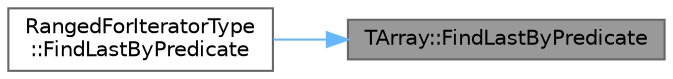 digraph "TArray::FindLastByPredicate"
{
 // INTERACTIVE_SVG=YES
 // LATEX_PDF_SIZE
  bgcolor="transparent";
  edge [fontname=Helvetica,fontsize=10,labelfontname=Helvetica,labelfontsize=10];
  node [fontname=Helvetica,fontsize=10,shape=box,height=0.2,width=0.4];
  rankdir="RL";
  Node1 [id="Node000001",label="TArray::FindLastByPredicate",height=0.2,width=0.4,color="gray40", fillcolor="grey60", style="filled", fontcolor="black",tooltip="Searches an initial subrange of the array for the last occurrence of an element which matches the spe..."];
  Node1 -> Node2 [id="edge1_Node000001_Node000002",dir="back",color="steelblue1",style="solid",tooltip=" "];
  Node2 [id="Node000002",label="RangedForIteratorType\l::FindLastByPredicate",height=0.2,width=0.4,color="grey40", fillcolor="white", style="filled",URL="$d4/d52/classTArray.html#a0e1be0e9811f4a8e62137ab2899d9374",tooltip=" "];
}
